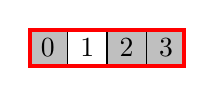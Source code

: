 \begin{tikzpicture}[every node/.style={minimum size=.5cm-\pgflinewidth, outer sep=0pt}]%
    \node[fill=lightgray] at (0.25,+0.25) { 0};
    \node[] at (0.75,+0.25) { 1};
    \node[fill=lightgray] at (1.25,+0.25) { 2};
    \node[fill=lightgray] at (1.75,+0.25) { 3};
    \draw[step=0.5cm,color=black] (0,0) grid (2,0.5);
    \draw[color=red,line width=0.5mm] (0.025,0.025) rectangle +(1.95,0.45);
\end{tikzpicture}%
